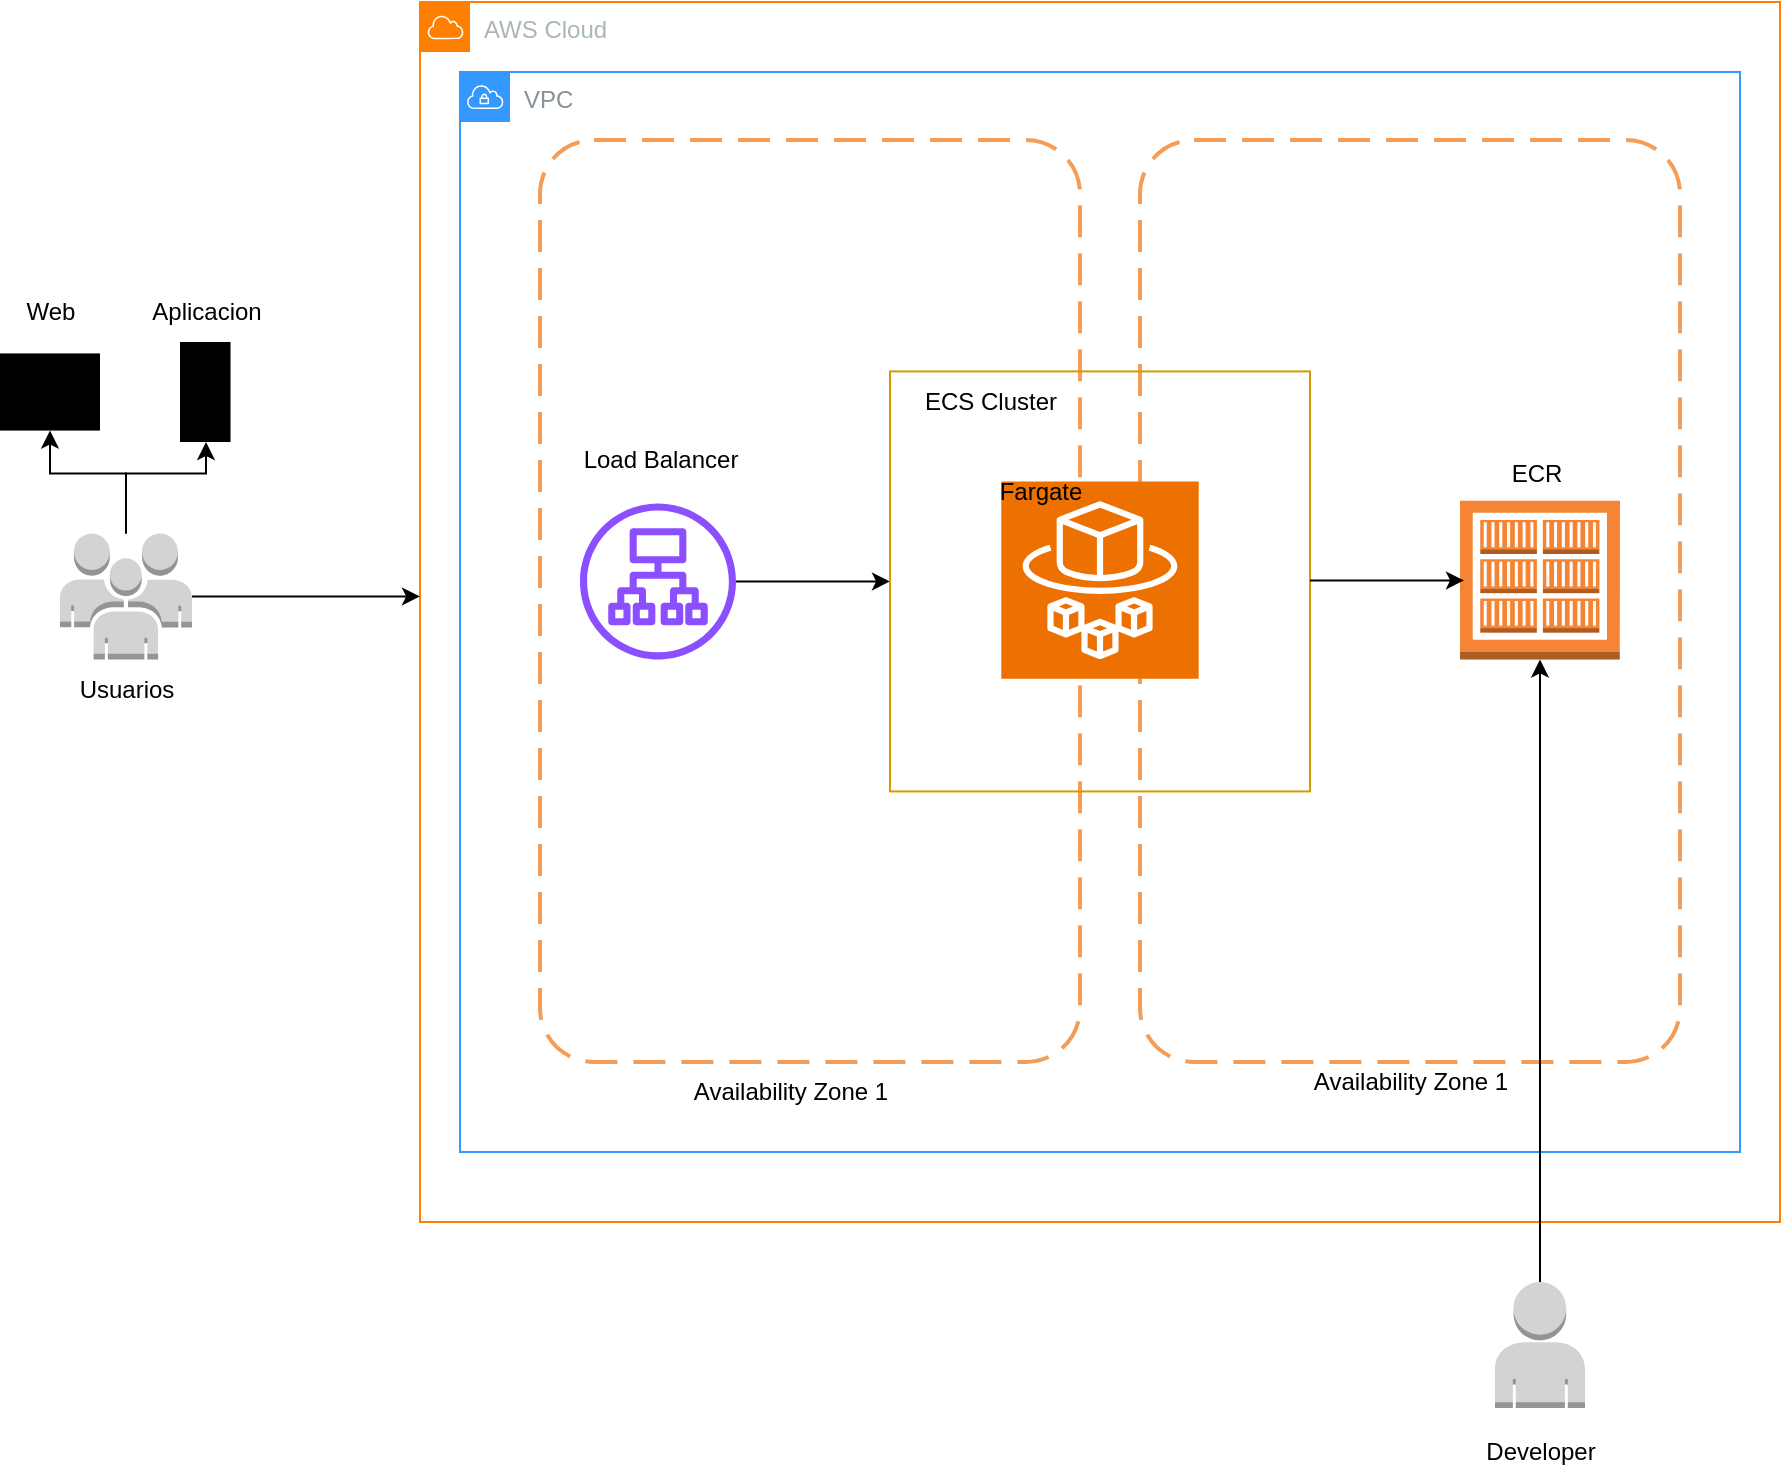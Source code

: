 <mxfile version="24.8.4">
  <diagram name="Page-1" id="Yzn_14ihajsN3kXiNCUo">
    <mxGraphModel dx="1434" dy="833" grid="1" gridSize="10" guides="1" tooltips="1" connect="1" arrows="1" fold="1" page="1" pageScale="1" pageWidth="850" pageHeight="1100" math="0" shadow="0">
      <root>
        <mxCell id="0" />
        <mxCell id="1" parent="0" />
        <mxCell id="7-7F8WBNP3s1y7IQ5Qqv-4" value="AWS Cloud" style="sketch=0;outlineConnect=0;gradientColor=none;html=1;whiteSpace=wrap;fontSize=12;fontStyle=0;shape=mxgraph.aws4.group;grIcon=mxgraph.aws4.group_aws_cloud;strokeColor=#FF8000;fillColor=none;verticalAlign=top;align=left;spacingLeft=30;fontColor=#AAB7B8;dashed=0;" vertex="1" parent="1">
          <mxGeometry x="240" y="10" width="680" height="610" as="geometry" />
        </mxCell>
        <mxCell id="7-7F8WBNP3s1y7IQ5Qqv-8" value="VPC" style="sketch=0;outlineConnect=0;gradientColor=none;html=1;whiteSpace=wrap;fontSize=12;fontStyle=0;shape=mxgraph.aws4.group;grIcon=mxgraph.aws4.group_vpc;strokeColor=#3399FF;fillColor=none;verticalAlign=top;align=left;spacingLeft=30;fontColor=#879196;dashed=0;" vertex="1" parent="1">
          <mxGeometry x="260" y="45" width="640" height="540" as="geometry" />
        </mxCell>
        <mxCell id="7-7F8WBNP3s1y7IQ5Qqv-9" value="" style="rounded=1;arcSize=10;dashed=1;strokeColor=#F59D56;fillColor=none;gradientColor=none;dashPattern=8 4;strokeWidth=2;" vertex="1" parent="1">
          <mxGeometry x="300" y="79" width="270" height="461" as="geometry" />
        </mxCell>
        <mxCell id="7-7F8WBNP3s1y7IQ5Qqv-10" value="" style="rounded=1;arcSize=10;dashed=1;strokeColor=#F59D56;fillColor=none;gradientColor=none;dashPattern=8 4;strokeWidth=2;" vertex="1" parent="1">
          <mxGeometry x="600" y="79" width="270" height="461" as="geometry" />
        </mxCell>
        <mxCell id="7-7F8WBNP3s1y7IQ5Qqv-11" value="" style="sketch=0;verticalLabelPosition=bottom;sketch=0;aspect=fixed;html=1;verticalAlign=top;strokeColor=none;fillColor=#000000;align=center;outlineConnect=0;pointerEvents=1;shape=mxgraph.citrix2.laptop;" vertex="1" parent="1">
          <mxGeometry x="30" y="185.71" width="50" height="38.57" as="geometry" />
        </mxCell>
        <mxCell id="7-7F8WBNP3s1y7IQ5Qqv-12" value="" style="sketch=0;verticalLabelPosition=bottom;sketch=0;aspect=fixed;html=1;verticalAlign=top;strokeColor=none;fillColor=#000000;align=center;outlineConnect=0;pointerEvents=1;shape=mxgraph.citrix2.mobile;" vertex="1" parent="1">
          <mxGeometry x="120" y="180.0" width="25.255" height="50" as="geometry" />
        </mxCell>
        <mxCell id="7-7F8WBNP3s1y7IQ5Qqv-25" value="" style="edgeStyle=orthogonalEdgeStyle;rounded=0;orthogonalLoop=1;jettySize=auto;html=1;" edge="1" parent="1" source="7-7F8WBNP3s1y7IQ5Qqv-23" target="7-7F8WBNP3s1y7IQ5Qqv-12">
          <mxGeometry relative="1" as="geometry">
            <Array as="points">
              <mxPoint x="93" y="245.71" />
              <mxPoint x="133" y="245.71" />
            </Array>
          </mxGeometry>
        </mxCell>
        <mxCell id="7-7F8WBNP3s1y7IQ5Qqv-26" style="edgeStyle=orthogonalEdgeStyle;rounded=0;orthogonalLoop=1;jettySize=auto;html=1;" edge="1" parent="1" source="7-7F8WBNP3s1y7IQ5Qqv-23" target="7-7F8WBNP3s1y7IQ5Qqv-11">
          <mxGeometry relative="1" as="geometry">
            <Array as="points">
              <mxPoint x="93" y="245.71" />
              <mxPoint x="55" y="245.71" />
            </Array>
          </mxGeometry>
        </mxCell>
        <mxCell id="7-7F8WBNP3s1y7IQ5Qqv-27" style="edgeStyle=orthogonalEdgeStyle;rounded=0;orthogonalLoop=1;jettySize=auto;html=1;" edge="1" parent="1" source="7-7F8WBNP3s1y7IQ5Qqv-23" target="7-7F8WBNP3s1y7IQ5Qqv-4">
          <mxGeometry relative="1" as="geometry">
            <mxPoint x="230" y="351.5" as="targetPoint" />
            <Array as="points">
              <mxPoint x="240" y="307" />
              <mxPoint x="240" y="307" />
            </Array>
          </mxGeometry>
        </mxCell>
        <mxCell id="7-7F8WBNP3s1y7IQ5Qqv-23" value="" style="outlineConnect=0;dashed=0;verticalLabelPosition=bottom;verticalAlign=top;align=center;html=1;shape=mxgraph.aws3.users;fillColor=#D2D3D3;gradientColor=none;" vertex="1" parent="1">
          <mxGeometry x="60" y="275.71" width="66" height="63" as="geometry" />
        </mxCell>
        <mxCell id="7-7F8WBNP3s1y7IQ5Qqv-31" value="" style="edgeStyle=orthogonalEdgeStyle;rounded=0;orthogonalLoop=1;jettySize=auto;html=1;" edge="1" parent="1" source="7-7F8WBNP3s1y7IQ5Qqv-28" target="7-7F8WBNP3s1y7IQ5Qqv-29">
          <mxGeometry relative="1" as="geometry" />
        </mxCell>
        <mxCell id="7-7F8WBNP3s1y7IQ5Qqv-28" value="" style="sketch=0;outlineConnect=0;fontColor=#232F3E;gradientColor=none;fillColor=#8C4FFF;strokeColor=none;dashed=0;verticalLabelPosition=bottom;verticalAlign=top;align=center;html=1;fontSize=12;fontStyle=0;aspect=fixed;pointerEvents=1;shape=mxgraph.aws4.application_load_balancer;" vertex="1" parent="1">
          <mxGeometry x="320" y="260.71" width="78" height="78" as="geometry" />
        </mxCell>
        <mxCell id="7-7F8WBNP3s1y7IQ5Qqv-29" value="" style="whiteSpace=wrap;html=1;aspect=fixed;fillColor=none;strokeColor=#D79B00;" vertex="1" parent="1">
          <mxGeometry x="475" y="194.71" width="210" height="210" as="geometry" />
        </mxCell>
        <mxCell id="7-7F8WBNP3s1y7IQ5Qqv-32" value="" style="sketch=0;points=[[0,0,0],[0.25,0,0],[0.5,0,0],[0.75,0,0],[1,0,0],[0,1,0],[0.25,1,0],[0.5,1,0],[0.75,1,0],[1,1,0],[0,0.25,0],[0,0.5,0],[0,0.75,0],[1,0.25,0],[1,0.5,0],[1,0.75,0]];outlineConnect=0;fontColor=#232F3E;fillColor=#ED7100;strokeColor=#ffffff;dashed=0;verticalLabelPosition=bottom;verticalAlign=top;align=center;html=1;fontSize=12;fontStyle=0;aspect=fixed;shape=mxgraph.aws4.resourceIcon;resIcon=mxgraph.aws4.fargate;" vertex="1" parent="1">
          <mxGeometry x="530.64" y="249.71" width="98.71" height="98.71" as="geometry" />
        </mxCell>
        <mxCell id="7-7F8WBNP3s1y7IQ5Qqv-35" value="" style="outlineConnect=0;dashed=0;verticalLabelPosition=bottom;verticalAlign=top;align=center;html=1;shape=mxgraph.aws3.ecr_registry;fillColor=#F58534;gradientColor=none;" vertex="1" parent="1">
          <mxGeometry x="760" y="259.42" width="80" height="79.29" as="geometry" />
        </mxCell>
        <mxCell id="7-7F8WBNP3s1y7IQ5Qqv-40" style="edgeStyle=orthogonalEdgeStyle;rounded=0;orthogonalLoop=1;jettySize=auto;html=1;" edge="1" parent="1" source="7-7F8WBNP3s1y7IQ5Qqv-36" target="7-7F8WBNP3s1y7IQ5Qqv-35">
          <mxGeometry relative="1" as="geometry" />
        </mxCell>
        <mxCell id="7-7F8WBNP3s1y7IQ5Qqv-36" value="" style="outlineConnect=0;dashed=0;verticalLabelPosition=bottom;verticalAlign=top;align=center;html=1;shape=mxgraph.aws3.user;fillColor=#D2D3D3;gradientColor=none;" vertex="1" parent="1">
          <mxGeometry x="777.5" y="650" width="45" height="63" as="geometry" />
        </mxCell>
        <mxCell id="7-7F8WBNP3s1y7IQ5Qqv-41" value="Developer" style="text;html=1;align=center;verticalAlign=middle;resizable=0;points=[];autosize=1;strokeColor=none;fillColor=none;" vertex="1" parent="1">
          <mxGeometry x="760" y="720" width="80" height="30" as="geometry" />
        </mxCell>
        <mxCell id="7-7F8WBNP3s1y7IQ5Qqv-42" value="" style="edgeStyle=orthogonalEdgeStyle;rounded=0;orthogonalLoop=1;jettySize=auto;html=1;" edge="1" parent="1">
          <mxGeometry relative="1" as="geometry">
            <mxPoint x="685" y="299.21" as="sourcePoint" />
            <mxPoint x="762" y="299.21" as="targetPoint" />
          </mxGeometry>
        </mxCell>
        <mxCell id="7-7F8WBNP3s1y7IQ5Qqv-43" value="Usuarios" style="text;html=1;align=center;verticalAlign=middle;resizable=0;points=[];autosize=1;strokeColor=none;fillColor=none;" vertex="1" parent="1">
          <mxGeometry x="58" y="338.71" width="70" height="30" as="geometry" />
        </mxCell>
        <mxCell id="7-7F8WBNP3s1y7IQ5Qqv-44" value="Web" style="text;html=1;align=center;verticalAlign=middle;resizable=0;points=[];autosize=1;strokeColor=none;fillColor=none;" vertex="1" parent="1">
          <mxGeometry x="30" y="150" width="50" height="30" as="geometry" />
        </mxCell>
        <mxCell id="7-7F8WBNP3s1y7IQ5Qqv-45" value="Aplicacion" style="text;html=1;align=center;verticalAlign=middle;resizable=0;points=[];autosize=1;strokeColor=none;fillColor=none;" vertex="1" parent="1">
          <mxGeometry x="92.63" y="150" width="80" height="30" as="geometry" />
        </mxCell>
        <mxCell id="7-7F8WBNP3s1y7IQ5Qqv-46" value="Load Balancer" style="text;html=1;align=center;verticalAlign=middle;resizable=0;points=[];autosize=1;strokeColor=none;fillColor=none;" vertex="1" parent="1">
          <mxGeometry x="310" y="224.28" width="100" height="30" as="geometry" />
        </mxCell>
        <mxCell id="7-7F8WBNP3s1y7IQ5Qqv-47" value="ECS Cluster" style="text;html=1;align=center;verticalAlign=middle;resizable=0;points=[];autosize=1;strokeColor=none;fillColor=none;" vertex="1" parent="1">
          <mxGeometry x="480" y="194.71" width="90" height="30" as="geometry" />
        </mxCell>
        <mxCell id="7-7F8WBNP3s1y7IQ5Qqv-48" value="Fargate" style="text;html=1;align=center;verticalAlign=middle;resizable=0;points=[];autosize=1;strokeColor=none;fillColor=none;" vertex="1" parent="1">
          <mxGeometry x="520" y="240" width="60" height="30" as="geometry" />
        </mxCell>
        <mxCell id="7-7F8WBNP3s1y7IQ5Qqv-49" value="ECR" style="text;html=1;align=center;verticalAlign=middle;resizable=0;points=[];autosize=1;strokeColor=none;fillColor=none;" vertex="1" parent="1">
          <mxGeometry x="772.5" y="230.71" width="50" height="30" as="geometry" />
        </mxCell>
        <mxCell id="7-7F8WBNP3s1y7IQ5Qqv-50" value="Availability Zone 1" style="text;html=1;align=center;verticalAlign=middle;resizable=0;points=[];autosize=1;strokeColor=none;fillColor=none;" vertex="1" parent="1">
          <mxGeometry x="365" y="540" width="120" height="30" as="geometry" />
        </mxCell>
        <mxCell id="7-7F8WBNP3s1y7IQ5Qqv-51" value="Availability Zone 1" style="text;html=1;align=center;verticalAlign=middle;resizable=0;points=[];autosize=1;strokeColor=none;fillColor=none;" vertex="1" parent="1">
          <mxGeometry x="675" y="535" width="120" height="30" as="geometry" />
        </mxCell>
      </root>
    </mxGraphModel>
  </diagram>
</mxfile>
